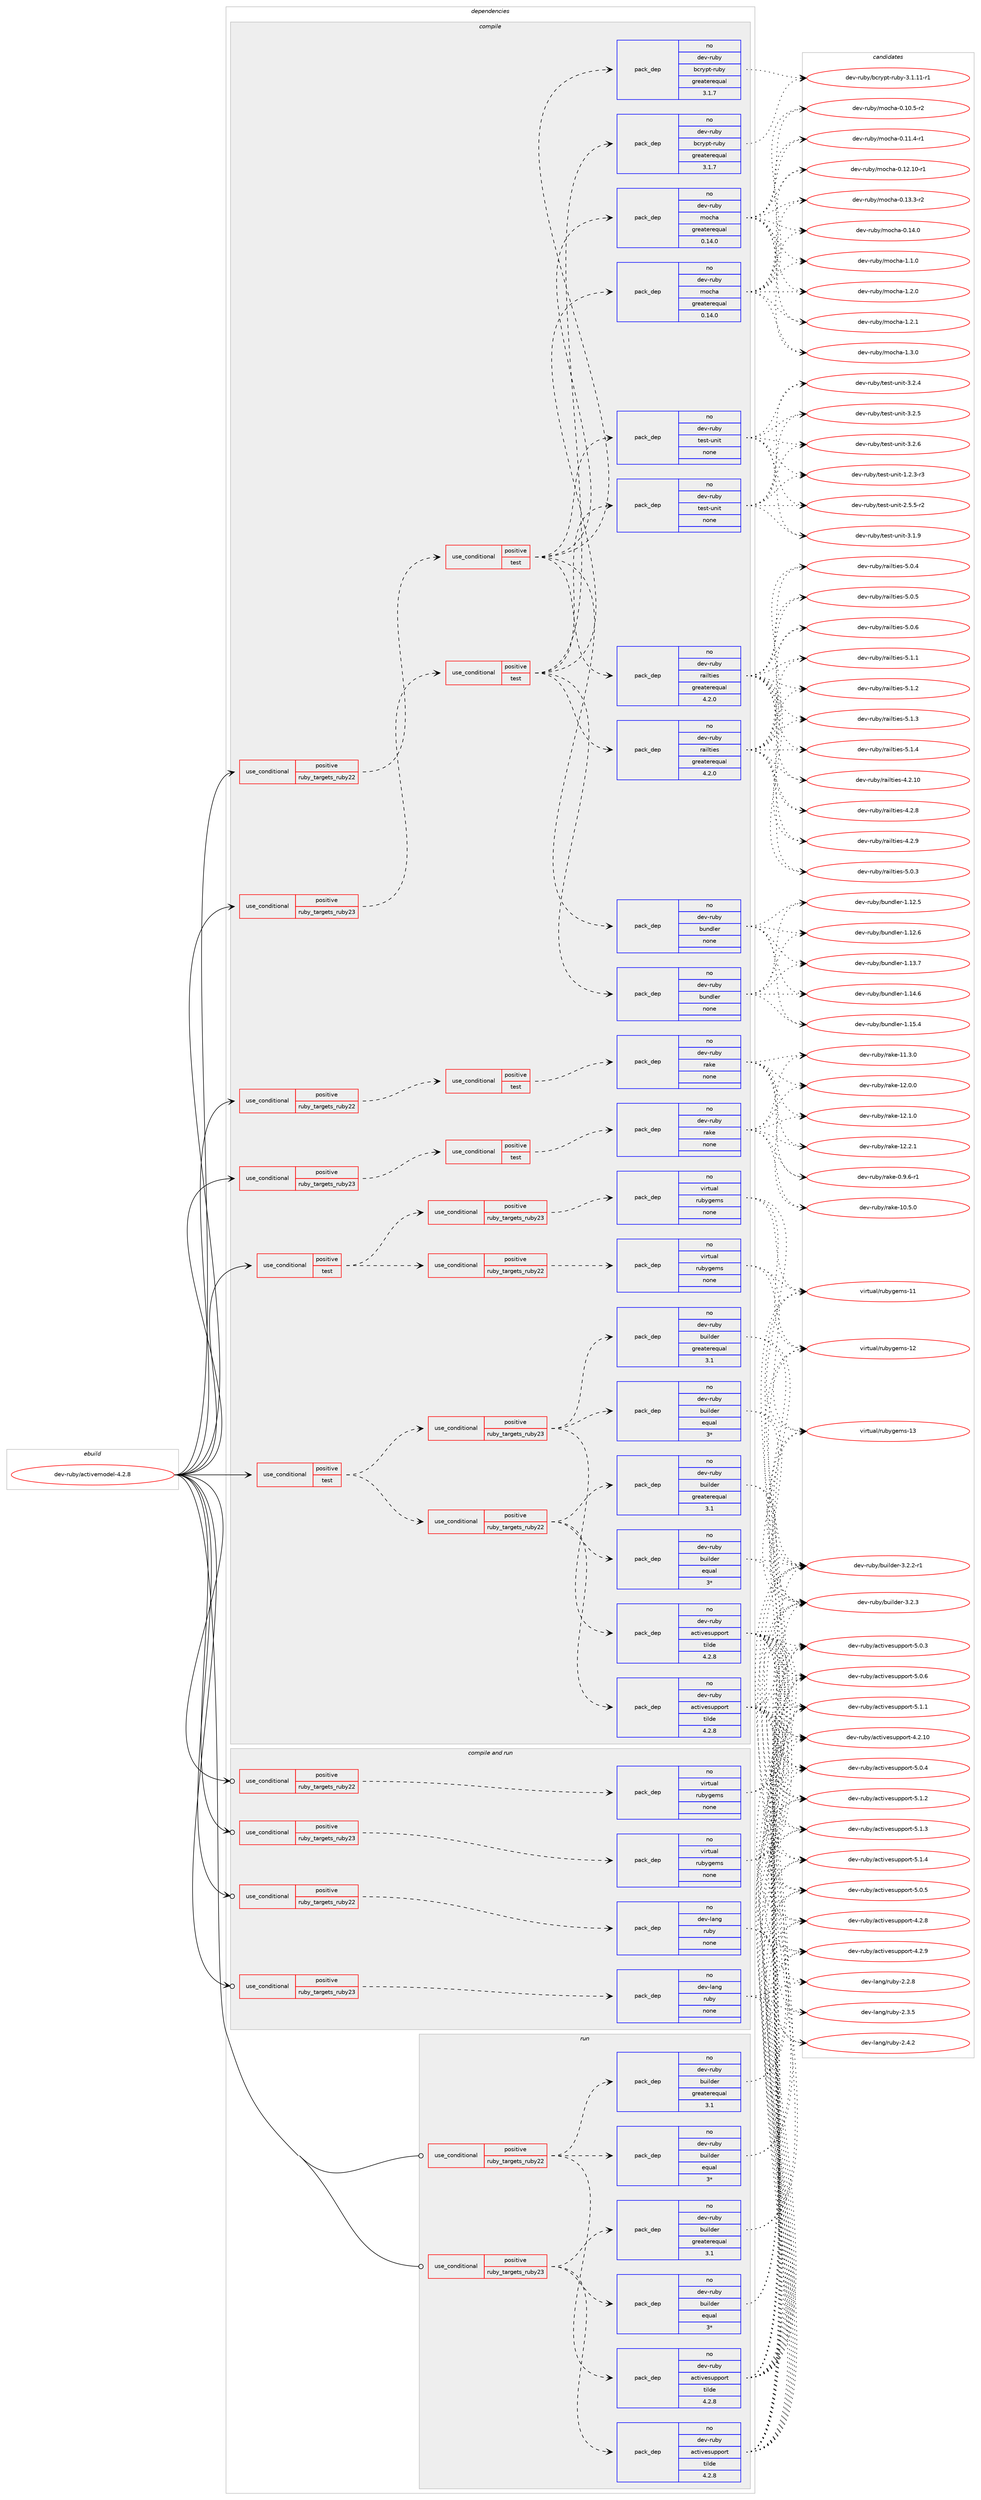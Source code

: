 digraph prolog {

# *************
# Graph options
# *************

newrank=true;
concentrate=true;
compound=true;
graph [rankdir=LR,fontname=Helvetica,fontsize=10,ranksep=1.5];#, ranksep=2.5, nodesep=0.2];
edge  [arrowhead=vee];
node  [fontname=Helvetica,fontsize=10];

# **********
# The ebuild
# **********

subgraph cluster_leftcol {
color=gray;
rank=same;
label=<<i>ebuild</i>>;
id [label="dev-ruby/activemodel-4.2.8", color=red, width=4, href="../dev-ruby/activemodel-4.2.8.svg"];
}

# ****************
# The dependencies
# ****************

subgraph cluster_midcol {
color=gray;
label=<<i>dependencies</i>>;
subgraph cluster_compile {
fillcolor="#eeeeee";
style=filled;
label=<<i>compile</i>>;
subgraph cond49751 {
dependency223897 [label=<<TABLE BORDER="0" CELLBORDER="1" CELLSPACING="0" CELLPADDING="4"><TR><TD ROWSPAN="3" CELLPADDING="10">use_conditional</TD></TR><TR><TD>positive</TD></TR><TR><TD>ruby_targets_ruby22</TD></TR></TABLE>>, shape=none, color=red];
subgraph cond49752 {
dependency223898 [label=<<TABLE BORDER="0" CELLBORDER="1" CELLSPACING="0" CELLPADDING="4"><TR><TD ROWSPAN="3" CELLPADDING="10">use_conditional</TD></TR><TR><TD>positive</TD></TR><TR><TD>test</TD></TR></TABLE>>, shape=none, color=red];
subgraph pack170148 {
dependency223899 [label=<<TABLE BORDER="0" CELLBORDER="1" CELLSPACING="0" CELLPADDING="4" WIDTH="220"><TR><TD ROWSPAN="6" CELLPADDING="30">pack_dep</TD></TR><TR><TD WIDTH="110">no</TD></TR><TR><TD>dev-ruby</TD></TR><TR><TD>bundler</TD></TR><TR><TD>none</TD></TR><TR><TD></TD></TR></TABLE>>, shape=none, color=blue];
}
dependency223898:e -> dependency223899:w [weight=20,style="dashed",arrowhead="vee"];
subgraph pack170149 {
dependency223900 [label=<<TABLE BORDER="0" CELLBORDER="1" CELLSPACING="0" CELLPADDING="4" WIDTH="220"><TR><TD ROWSPAN="6" CELLPADDING="30">pack_dep</TD></TR><TR><TD WIDTH="110">no</TD></TR><TR><TD>dev-ruby</TD></TR><TR><TD>railties</TD></TR><TR><TD>greaterequal</TD></TR><TR><TD>4.2.0</TD></TR></TABLE>>, shape=none, color=blue];
}
dependency223898:e -> dependency223900:w [weight=20,style="dashed",arrowhead="vee"];
subgraph pack170150 {
dependency223901 [label=<<TABLE BORDER="0" CELLBORDER="1" CELLSPACING="0" CELLPADDING="4" WIDTH="220"><TR><TD ROWSPAN="6" CELLPADDING="30">pack_dep</TD></TR><TR><TD WIDTH="110">no</TD></TR><TR><TD>dev-ruby</TD></TR><TR><TD>test-unit</TD></TR><TR><TD>none</TD></TR><TR><TD></TD></TR></TABLE>>, shape=none, color=blue];
}
dependency223898:e -> dependency223901:w [weight=20,style="dashed",arrowhead="vee"];
subgraph pack170151 {
dependency223902 [label=<<TABLE BORDER="0" CELLBORDER="1" CELLSPACING="0" CELLPADDING="4" WIDTH="220"><TR><TD ROWSPAN="6" CELLPADDING="30">pack_dep</TD></TR><TR><TD WIDTH="110">no</TD></TR><TR><TD>dev-ruby</TD></TR><TR><TD>mocha</TD></TR><TR><TD>greaterequal</TD></TR><TR><TD>0.14.0</TD></TR></TABLE>>, shape=none, color=blue];
}
dependency223898:e -> dependency223902:w [weight=20,style="dashed",arrowhead="vee"];
subgraph pack170152 {
dependency223903 [label=<<TABLE BORDER="0" CELLBORDER="1" CELLSPACING="0" CELLPADDING="4" WIDTH="220"><TR><TD ROWSPAN="6" CELLPADDING="30">pack_dep</TD></TR><TR><TD WIDTH="110">no</TD></TR><TR><TD>dev-ruby</TD></TR><TR><TD>bcrypt-ruby</TD></TR><TR><TD>greaterequal</TD></TR><TR><TD>3.1.7</TD></TR></TABLE>>, shape=none, color=blue];
}
dependency223898:e -> dependency223903:w [weight=20,style="dashed",arrowhead="vee"];
}
dependency223897:e -> dependency223898:w [weight=20,style="dashed",arrowhead="vee"];
}
id:e -> dependency223897:w [weight=20,style="solid",arrowhead="vee"];
subgraph cond49753 {
dependency223904 [label=<<TABLE BORDER="0" CELLBORDER="1" CELLSPACING="0" CELLPADDING="4"><TR><TD ROWSPAN="3" CELLPADDING="10">use_conditional</TD></TR><TR><TD>positive</TD></TR><TR><TD>ruby_targets_ruby22</TD></TR></TABLE>>, shape=none, color=red];
subgraph cond49754 {
dependency223905 [label=<<TABLE BORDER="0" CELLBORDER="1" CELLSPACING="0" CELLPADDING="4"><TR><TD ROWSPAN="3" CELLPADDING="10">use_conditional</TD></TR><TR><TD>positive</TD></TR><TR><TD>test</TD></TR></TABLE>>, shape=none, color=red];
subgraph pack170153 {
dependency223906 [label=<<TABLE BORDER="0" CELLBORDER="1" CELLSPACING="0" CELLPADDING="4" WIDTH="220"><TR><TD ROWSPAN="6" CELLPADDING="30">pack_dep</TD></TR><TR><TD WIDTH="110">no</TD></TR><TR><TD>dev-ruby</TD></TR><TR><TD>rake</TD></TR><TR><TD>none</TD></TR><TR><TD></TD></TR></TABLE>>, shape=none, color=blue];
}
dependency223905:e -> dependency223906:w [weight=20,style="dashed",arrowhead="vee"];
}
dependency223904:e -> dependency223905:w [weight=20,style="dashed",arrowhead="vee"];
}
id:e -> dependency223904:w [weight=20,style="solid",arrowhead="vee"];
subgraph cond49755 {
dependency223907 [label=<<TABLE BORDER="0" CELLBORDER="1" CELLSPACING="0" CELLPADDING="4"><TR><TD ROWSPAN="3" CELLPADDING="10">use_conditional</TD></TR><TR><TD>positive</TD></TR><TR><TD>ruby_targets_ruby23</TD></TR></TABLE>>, shape=none, color=red];
subgraph cond49756 {
dependency223908 [label=<<TABLE BORDER="0" CELLBORDER="1" CELLSPACING="0" CELLPADDING="4"><TR><TD ROWSPAN="3" CELLPADDING="10">use_conditional</TD></TR><TR><TD>positive</TD></TR><TR><TD>test</TD></TR></TABLE>>, shape=none, color=red];
subgraph pack170154 {
dependency223909 [label=<<TABLE BORDER="0" CELLBORDER="1" CELLSPACING="0" CELLPADDING="4" WIDTH="220"><TR><TD ROWSPAN="6" CELLPADDING="30">pack_dep</TD></TR><TR><TD WIDTH="110">no</TD></TR><TR><TD>dev-ruby</TD></TR><TR><TD>bundler</TD></TR><TR><TD>none</TD></TR><TR><TD></TD></TR></TABLE>>, shape=none, color=blue];
}
dependency223908:e -> dependency223909:w [weight=20,style="dashed",arrowhead="vee"];
subgraph pack170155 {
dependency223910 [label=<<TABLE BORDER="0" CELLBORDER="1" CELLSPACING="0" CELLPADDING="4" WIDTH="220"><TR><TD ROWSPAN="6" CELLPADDING="30">pack_dep</TD></TR><TR><TD WIDTH="110">no</TD></TR><TR><TD>dev-ruby</TD></TR><TR><TD>railties</TD></TR><TR><TD>greaterequal</TD></TR><TR><TD>4.2.0</TD></TR></TABLE>>, shape=none, color=blue];
}
dependency223908:e -> dependency223910:w [weight=20,style="dashed",arrowhead="vee"];
subgraph pack170156 {
dependency223911 [label=<<TABLE BORDER="0" CELLBORDER="1" CELLSPACING="0" CELLPADDING="4" WIDTH="220"><TR><TD ROWSPAN="6" CELLPADDING="30">pack_dep</TD></TR><TR><TD WIDTH="110">no</TD></TR><TR><TD>dev-ruby</TD></TR><TR><TD>test-unit</TD></TR><TR><TD>none</TD></TR><TR><TD></TD></TR></TABLE>>, shape=none, color=blue];
}
dependency223908:e -> dependency223911:w [weight=20,style="dashed",arrowhead="vee"];
subgraph pack170157 {
dependency223912 [label=<<TABLE BORDER="0" CELLBORDER="1" CELLSPACING="0" CELLPADDING="4" WIDTH="220"><TR><TD ROWSPAN="6" CELLPADDING="30">pack_dep</TD></TR><TR><TD WIDTH="110">no</TD></TR><TR><TD>dev-ruby</TD></TR><TR><TD>mocha</TD></TR><TR><TD>greaterequal</TD></TR><TR><TD>0.14.0</TD></TR></TABLE>>, shape=none, color=blue];
}
dependency223908:e -> dependency223912:w [weight=20,style="dashed",arrowhead="vee"];
subgraph pack170158 {
dependency223913 [label=<<TABLE BORDER="0" CELLBORDER="1" CELLSPACING="0" CELLPADDING="4" WIDTH="220"><TR><TD ROWSPAN="6" CELLPADDING="30">pack_dep</TD></TR><TR><TD WIDTH="110">no</TD></TR><TR><TD>dev-ruby</TD></TR><TR><TD>bcrypt-ruby</TD></TR><TR><TD>greaterequal</TD></TR><TR><TD>3.1.7</TD></TR></TABLE>>, shape=none, color=blue];
}
dependency223908:e -> dependency223913:w [weight=20,style="dashed",arrowhead="vee"];
}
dependency223907:e -> dependency223908:w [weight=20,style="dashed",arrowhead="vee"];
}
id:e -> dependency223907:w [weight=20,style="solid",arrowhead="vee"];
subgraph cond49757 {
dependency223914 [label=<<TABLE BORDER="0" CELLBORDER="1" CELLSPACING="0" CELLPADDING="4"><TR><TD ROWSPAN="3" CELLPADDING="10">use_conditional</TD></TR><TR><TD>positive</TD></TR><TR><TD>ruby_targets_ruby23</TD></TR></TABLE>>, shape=none, color=red];
subgraph cond49758 {
dependency223915 [label=<<TABLE BORDER="0" CELLBORDER="1" CELLSPACING="0" CELLPADDING="4"><TR><TD ROWSPAN="3" CELLPADDING="10">use_conditional</TD></TR><TR><TD>positive</TD></TR><TR><TD>test</TD></TR></TABLE>>, shape=none, color=red];
subgraph pack170159 {
dependency223916 [label=<<TABLE BORDER="0" CELLBORDER="1" CELLSPACING="0" CELLPADDING="4" WIDTH="220"><TR><TD ROWSPAN="6" CELLPADDING="30">pack_dep</TD></TR><TR><TD WIDTH="110">no</TD></TR><TR><TD>dev-ruby</TD></TR><TR><TD>rake</TD></TR><TR><TD>none</TD></TR><TR><TD></TD></TR></TABLE>>, shape=none, color=blue];
}
dependency223915:e -> dependency223916:w [weight=20,style="dashed",arrowhead="vee"];
}
dependency223914:e -> dependency223915:w [weight=20,style="dashed",arrowhead="vee"];
}
id:e -> dependency223914:w [weight=20,style="solid",arrowhead="vee"];
subgraph cond49759 {
dependency223917 [label=<<TABLE BORDER="0" CELLBORDER="1" CELLSPACING="0" CELLPADDING="4"><TR><TD ROWSPAN="3" CELLPADDING="10">use_conditional</TD></TR><TR><TD>positive</TD></TR><TR><TD>test</TD></TR></TABLE>>, shape=none, color=red];
subgraph cond49760 {
dependency223918 [label=<<TABLE BORDER="0" CELLBORDER="1" CELLSPACING="0" CELLPADDING="4"><TR><TD ROWSPAN="3" CELLPADDING="10">use_conditional</TD></TR><TR><TD>positive</TD></TR><TR><TD>ruby_targets_ruby22</TD></TR></TABLE>>, shape=none, color=red];
subgraph pack170160 {
dependency223919 [label=<<TABLE BORDER="0" CELLBORDER="1" CELLSPACING="0" CELLPADDING="4" WIDTH="220"><TR><TD ROWSPAN="6" CELLPADDING="30">pack_dep</TD></TR><TR><TD WIDTH="110">no</TD></TR><TR><TD>dev-ruby</TD></TR><TR><TD>activesupport</TD></TR><TR><TD>tilde</TD></TR><TR><TD>4.2.8</TD></TR></TABLE>>, shape=none, color=blue];
}
dependency223918:e -> dependency223919:w [weight=20,style="dashed",arrowhead="vee"];
subgraph pack170161 {
dependency223920 [label=<<TABLE BORDER="0" CELLBORDER="1" CELLSPACING="0" CELLPADDING="4" WIDTH="220"><TR><TD ROWSPAN="6" CELLPADDING="30">pack_dep</TD></TR><TR><TD WIDTH="110">no</TD></TR><TR><TD>dev-ruby</TD></TR><TR><TD>builder</TD></TR><TR><TD>greaterequal</TD></TR><TR><TD>3.1</TD></TR></TABLE>>, shape=none, color=blue];
}
dependency223918:e -> dependency223920:w [weight=20,style="dashed",arrowhead="vee"];
subgraph pack170162 {
dependency223921 [label=<<TABLE BORDER="0" CELLBORDER="1" CELLSPACING="0" CELLPADDING="4" WIDTH="220"><TR><TD ROWSPAN="6" CELLPADDING="30">pack_dep</TD></TR><TR><TD WIDTH="110">no</TD></TR><TR><TD>dev-ruby</TD></TR><TR><TD>builder</TD></TR><TR><TD>equal</TD></TR><TR><TD>3*</TD></TR></TABLE>>, shape=none, color=blue];
}
dependency223918:e -> dependency223921:w [weight=20,style="dashed",arrowhead="vee"];
}
dependency223917:e -> dependency223918:w [weight=20,style="dashed",arrowhead="vee"];
subgraph cond49761 {
dependency223922 [label=<<TABLE BORDER="0" CELLBORDER="1" CELLSPACING="0" CELLPADDING="4"><TR><TD ROWSPAN="3" CELLPADDING="10">use_conditional</TD></TR><TR><TD>positive</TD></TR><TR><TD>ruby_targets_ruby23</TD></TR></TABLE>>, shape=none, color=red];
subgraph pack170163 {
dependency223923 [label=<<TABLE BORDER="0" CELLBORDER="1" CELLSPACING="0" CELLPADDING="4" WIDTH="220"><TR><TD ROWSPAN="6" CELLPADDING="30">pack_dep</TD></TR><TR><TD WIDTH="110">no</TD></TR><TR><TD>dev-ruby</TD></TR><TR><TD>activesupport</TD></TR><TR><TD>tilde</TD></TR><TR><TD>4.2.8</TD></TR></TABLE>>, shape=none, color=blue];
}
dependency223922:e -> dependency223923:w [weight=20,style="dashed",arrowhead="vee"];
subgraph pack170164 {
dependency223924 [label=<<TABLE BORDER="0" CELLBORDER="1" CELLSPACING="0" CELLPADDING="4" WIDTH="220"><TR><TD ROWSPAN="6" CELLPADDING="30">pack_dep</TD></TR><TR><TD WIDTH="110">no</TD></TR><TR><TD>dev-ruby</TD></TR><TR><TD>builder</TD></TR><TR><TD>greaterequal</TD></TR><TR><TD>3.1</TD></TR></TABLE>>, shape=none, color=blue];
}
dependency223922:e -> dependency223924:w [weight=20,style="dashed",arrowhead="vee"];
subgraph pack170165 {
dependency223925 [label=<<TABLE BORDER="0" CELLBORDER="1" CELLSPACING="0" CELLPADDING="4" WIDTH="220"><TR><TD ROWSPAN="6" CELLPADDING="30">pack_dep</TD></TR><TR><TD WIDTH="110">no</TD></TR><TR><TD>dev-ruby</TD></TR><TR><TD>builder</TD></TR><TR><TD>equal</TD></TR><TR><TD>3*</TD></TR></TABLE>>, shape=none, color=blue];
}
dependency223922:e -> dependency223925:w [weight=20,style="dashed",arrowhead="vee"];
}
dependency223917:e -> dependency223922:w [weight=20,style="dashed",arrowhead="vee"];
}
id:e -> dependency223917:w [weight=20,style="solid",arrowhead="vee"];
subgraph cond49762 {
dependency223926 [label=<<TABLE BORDER="0" CELLBORDER="1" CELLSPACING="0" CELLPADDING="4"><TR><TD ROWSPAN="3" CELLPADDING="10">use_conditional</TD></TR><TR><TD>positive</TD></TR><TR><TD>test</TD></TR></TABLE>>, shape=none, color=red];
subgraph cond49763 {
dependency223927 [label=<<TABLE BORDER="0" CELLBORDER="1" CELLSPACING="0" CELLPADDING="4"><TR><TD ROWSPAN="3" CELLPADDING="10">use_conditional</TD></TR><TR><TD>positive</TD></TR><TR><TD>ruby_targets_ruby22</TD></TR></TABLE>>, shape=none, color=red];
subgraph pack170166 {
dependency223928 [label=<<TABLE BORDER="0" CELLBORDER="1" CELLSPACING="0" CELLPADDING="4" WIDTH="220"><TR><TD ROWSPAN="6" CELLPADDING="30">pack_dep</TD></TR><TR><TD WIDTH="110">no</TD></TR><TR><TD>virtual</TD></TR><TR><TD>rubygems</TD></TR><TR><TD>none</TD></TR><TR><TD></TD></TR></TABLE>>, shape=none, color=blue];
}
dependency223927:e -> dependency223928:w [weight=20,style="dashed",arrowhead="vee"];
}
dependency223926:e -> dependency223927:w [weight=20,style="dashed",arrowhead="vee"];
subgraph cond49764 {
dependency223929 [label=<<TABLE BORDER="0" CELLBORDER="1" CELLSPACING="0" CELLPADDING="4"><TR><TD ROWSPAN="3" CELLPADDING="10">use_conditional</TD></TR><TR><TD>positive</TD></TR><TR><TD>ruby_targets_ruby23</TD></TR></TABLE>>, shape=none, color=red];
subgraph pack170167 {
dependency223930 [label=<<TABLE BORDER="0" CELLBORDER="1" CELLSPACING="0" CELLPADDING="4" WIDTH="220"><TR><TD ROWSPAN="6" CELLPADDING="30">pack_dep</TD></TR><TR><TD WIDTH="110">no</TD></TR><TR><TD>virtual</TD></TR><TR><TD>rubygems</TD></TR><TR><TD>none</TD></TR><TR><TD></TD></TR></TABLE>>, shape=none, color=blue];
}
dependency223929:e -> dependency223930:w [weight=20,style="dashed",arrowhead="vee"];
}
dependency223926:e -> dependency223929:w [weight=20,style="dashed",arrowhead="vee"];
}
id:e -> dependency223926:w [weight=20,style="solid",arrowhead="vee"];
}
subgraph cluster_compileandrun {
fillcolor="#eeeeee";
style=filled;
label=<<i>compile and run</i>>;
subgraph cond49765 {
dependency223931 [label=<<TABLE BORDER="0" CELLBORDER="1" CELLSPACING="0" CELLPADDING="4"><TR><TD ROWSPAN="3" CELLPADDING="10">use_conditional</TD></TR><TR><TD>positive</TD></TR><TR><TD>ruby_targets_ruby22</TD></TR></TABLE>>, shape=none, color=red];
subgraph pack170168 {
dependency223932 [label=<<TABLE BORDER="0" CELLBORDER="1" CELLSPACING="0" CELLPADDING="4" WIDTH="220"><TR><TD ROWSPAN="6" CELLPADDING="30">pack_dep</TD></TR><TR><TD WIDTH="110">no</TD></TR><TR><TD>dev-lang</TD></TR><TR><TD>ruby</TD></TR><TR><TD>none</TD></TR><TR><TD></TD></TR></TABLE>>, shape=none, color=blue];
}
dependency223931:e -> dependency223932:w [weight=20,style="dashed",arrowhead="vee"];
}
id:e -> dependency223931:w [weight=20,style="solid",arrowhead="odotvee"];
subgraph cond49766 {
dependency223933 [label=<<TABLE BORDER="0" CELLBORDER="1" CELLSPACING="0" CELLPADDING="4"><TR><TD ROWSPAN="3" CELLPADDING="10">use_conditional</TD></TR><TR><TD>positive</TD></TR><TR><TD>ruby_targets_ruby22</TD></TR></TABLE>>, shape=none, color=red];
subgraph pack170169 {
dependency223934 [label=<<TABLE BORDER="0" CELLBORDER="1" CELLSPACING="0" CELLPADDING="4" WIDTH="220"><TR><TD ROWSPAN="6" CELLPADDING="30">pack_dep</TD></TR><TR><TD WIDTH="110">no</TD></TR><TR><TD>virtual</TD></TR><TR><TD>rubygems</TD></TR><TR><TD>none</TD></TR><TR><TD></TD></TR></TABLE>>, shape=none, color=blue];
}
dependency223933:e -> dependency223934:w [weight=20,style="dashed",arrowhead="vee"];
}
id:e -> dependency223933:w [weight=20,style="solid",arrowhead="odotvee"];
subgraph cond49767 {
dependency223935 [label=<<TABLE BORDER="0" CELLBORDER="1" CELLSPACING="0" CELLPADDING="4"><TR><TD ROWSPAN="3" CELLPADDING="10">use_conditional</TD></TR><TR><TD>positive</TD></TR><TR><TD>ruby_targets_ruby23</TD></TR></TABLE>>, shape=none, color=red];
subgraph pack170170 {
dependency223936 [label=<<TABLE BORDER="0" CELLBORDER="1" CELLSPACING="0" CELLPADDING="4" WIDTH="220"><TR><TD ROWSPAN="6" CELLPADDING="30">pack_dep</TD></TR><TR><TD WIDTH="110">no</TD></TR><TR><TD>dev-lang</TD></TR><TR><TD>ruby</TD></TR><TR><TD>none</TD></TR><TR><TD></TD></TR></TABLE>>, shape=none, color=blue];
}
dependency223935:e -> dependency223936:w [weight=20,style="dashed",arrowhead="vee"];
}
id:e -> dependency223935:w [weight=20,style="solid",arrowhead="odotvee"];
subgraph cond49768 {
dependency223937 [label=<<TABLE BORDER="0" CELLBORDER="1" CELLSPACING="0" CELLPADDING="4"><TR><TD ROWSPAN="3" CELLPADDING="10">use_conditional</TD></TR><TR><TD>positive</TD></TR><TR><TD>ruby_targets_ruby23</TD></TR></TABLE>>, shape=none, color=red];
subgraph pack170171 {
dependency223938 [label=<<TABLE BORDER="0" CELLBORDER="1" CELLSPACING="0" CELLPADDING="4" WIDTH="220"><TR><TD ROWSPAN="6" CELLPADDING="30">pack_dep</TD></TR><TR><TD WIDTH="110">no</TD></TR><TR><TD>virtual</TD></TR><TR><TD>rubygems</TD></TR><TR><TD>none</TD></TR><TR><TD></TD></TR></TABLE>>, shape=none, color=blue];
}
dependency223937:e -> dependency223938:w [weight=20,style="dashed",arrowhead="vee"];
}
id:e -> dependency223937:w [weight=20,style="solid",arrowhead="odotvee"];
}
subgraph cluster_run {
fillcolor="#eeeeee";
style=filled;
label=<<i>run</i>>;
subgraph cond49769 {
dependency223939 [label=<<TABLE BORDER="0" CELLBORDER="1" CELLSPACING="0" CELLPADDING="4"><TR><TD ROWSPAN="3" CELLPADDING="10">use_conditional</TD></TR><TR><TD>positive</TD></TR><TR><TD>ruby_targets_ruby22</TD></TR></TABLE>>, shape=none, color=red];
subgraph pack170172 {
dependency223940 [label=<<TABLE BORDER="0" CELLBORDER="1" CELLSPACING="0" CELLPADDING="4" WIDTH="220"><TR><TD ROWSPAN="6" CELLPADDING="30">pack_dep</TD></TR><TR><TD WIDTH="110">no</TD></TR><TR><TD>dev-ruby</TD></TR><TR><TD>activesupport</TD></TR><TR><TD>tilde</TD></TR><TR><TD>4.2.8</TD></TR></TABLE>>, shape=none, color=blue];
}
dependency223939:e -> dependency223940:w [weight=20,style="dashed",arrowhead="vee"];
subgraph pack170173 {
dependency223941 [label=<<TABLE BORDER="0" CELLBORDER="1" CELLSPACING="0" CELLPADDING="4" WIDTH="220"><TR><TD ROWSPAN="6" CELLPADDING="30">pack_dep</TD></TR><TR><TD WIDTH="110">no</TD></TR><TR><TD>dev-ruby</TD></TR><TR><TD>builder</TD></TR><TR><TD>greaterequal</TD></TR><TR><TD>3.1</TD></TR></TABLE>>, shape=none, color=blue];
}
dependency223939:e -> dependency223941:w [weight=20,style="dashed",arrowhead="vee"];
subgraph pack170174 {
dependency223942 [label=<<TABLE BORDER="0" CELLBORDER="1" CELLSPACING="0" CELLPADDING="4" WIDTH="220"><TR><TD ROWSPAN="6" CELLPADDING="30">pack_dep</TD></TR><TR><TD WIDTH="110">no</TD></TR><TR><TD>dev-ruby</TD></TR><TR><TD>builder</TD></TR><TR><TD>equal</TD></TR><TR><TD>3*</TD></TR></TABLE>>, shape=none, color=blue];
}
dependency223939:e -> dependency223942:w [weight=20,style="dashed",arrowhead="vee"];
}
id:e -> dependency223939:w [weight=20,style="solid",arrowhead="odot"];
subgraph cond49770 {
dependency223943 [label=<<TABLE BORDER="0" CELLBORDER="1" CELLSPACING="0" CELLPADDING="4"><TR><TD ROWSPAN="3" CELLPADDING="10">use_conditional</TD></TR><TR><TD>positive</TD></TR><TR><TD>ruby_targets_ruby23</TD></TR></TABLE>>, shape=none, color=red];
subgraph pack170175 {
dependency223944 [label=<<TABLE BORDER="0" CELLBORDER="1" CELLSPACING="0" CELLPADDING="4" WIDTH="220"><TR><TD ROWSPAN="6" CELLPADDING="30">pack_dep</TD></TR><TR><TD WIDTH="110">no</TD></TR><TR><TD>dev-ruby</TD></TR><TR><TD>activesupport</TD></TR><TR><TD>tilde</TD></TR><TR><TD>4.2.8</TD></TR></TABLE>>, shape=none, color=blue];
}
dependency223943:e -> dependency223944:w [weight=20,style="dashed",arrowhead="vee"];
subgraph pack170176 {
dependency223945 [label=<<TABLE BORDER="0" CELLBORDER="1" CELLSPACING="0" CELLPADDING="4" WIDTH="220"><TR><TD ROWSPAN="6" CELLPADDING="30">pack_dep</TD></TR><TR><TD WIDTH="110">no</TD></TR><TR><TD>dev-ruby</TD></TR><TR><TD>builder</TD></TR><TR><TD>greaterequal</TD></TR><TR><TD>3.1</TD></TR></TABLE>>, shape=none, color=blue];
}
dependency223943:e -> dependency223945:w [weight=20,style="dashed",arrowhead="vee"];
subgraph pack170177 {
dependency223946 [label=<<TABLE BORDER="0" CELLBORDER="1" CELLSPACING="0" CELLPADDING="4" WIDTH="220"><TR><TD ROWSPAN="6" CELLPADDING="30">pack_dep</TD></TR><TR><TD WIDTH="110">no</TD></TR><TR><TD>dev-ruby</TD></TR><TR><TD>builder</TD></TR><TR><TD>equal</TD></TR><TR><TD>3*</TD></TR></TABLE>>, shape=none, color=blue];
}
dependency223943:e -> dependency223946:w [weight=20,style="dashed",arrowhead="vee"];
}
id:e -> dependency223943:w [weight=20,style="solid",arrowhead="odot"];
}
}

# **************
# The candidates
# **************

subgraph cluster_choices {
rank=same;
color=gray;
label=<<i>candidates</i>>;

subgraph choice170148 {
color=black;
nodesep=1;
choice1001011184511411798121479811711010010810111445494649504653 [label="dev-ruby/bundler-1.12.5", color=red, width=4,href="../dev-ruby/bundler-1.12.5.svg"];
choice1001011184511411798121479811711010010810111445494649504654 [label="dev-ruby/bundler-1.12.6", color=red, width=4,href="../dev-ruby/bundler-1.12.6.svg"];
choice1001011184511411798121479811711010010810111445494649514655 [label="dev-ruby/bundler-1.13.7", color=red, width=4,href="../dev-ruby/bundler-1.13.7.svg"];
choice1001011184511411798121479811711010010810111445494649524654 [label="dev-ruby/bundler-1.14.6", color=red, width=4,href="../dev-ruby/bundler-1.14.6.svg"];
choice1001011184511411798121479811711010010810111445494649534652 [label="dev-ruby/bundler-1.15.4", color=red, width=4,href="../dev-ruby/bundler-1.15.4.svg"];
dependency223899:e -> choice1001011184511411798121479811711010010810111445494649504653:w [style=dotted,weight="100"];
dependency223899:e -> choice1001011184511411798121479811711010010810111445494649504654:w [style=dotted,weight="100"];
dependency223899:e -> choice1001011184511411798121479811711010010810111445494649514655:w [style=dotted,weight="100"];
dependency223899:e -> choice1001011184511411798121479811711010010810111445494649524654:w [style=dotted,weight="100"];
dependency223899:e -> choice1001011184511411798121479811711010010810111445494649534652:w [style=dotted,weight="100"];
}
subgraph choice170149 {
color=black;
nodesep=1;
choice1001011184511411798121471149710510811610510111545524650464948 [label="dev-ruby/railties-4.2.10", color=red, width=4,href="../dev-ruby/railties-4.2.10.svg"];
choice10010111845114117981214711497105108116105101115455246504656 [label="dev-ruby/railties-4.2.8", color=red, width=4,href="../dev-ruby/railties-4.2.8.svg"];
choice10010111845114117981214711497105108116105101115455246504657 [label="dev-ruby/railties-4.2.9", color=red, width=4,href="../dev-ruby/railties-4.2.9.svg"];
choice10010111845114117981214711497105108116105101115455346484651 [label="dev-ruby/railties-5.0.3", color=red, width=4,href="../dev-ruby/railties-5.0.3.svg"];
choice10010111845114117981214711497105108116105101115455346484652 [label="dev-ruby/railties-5.0.4", color=red, width=4,href="../dev-ruby/railties-5.0.4.svg"];
choice10010111845114117981214711497105108116105101115455346484653 [label="dev-ruby/railties-5.0.5", color=red, width=4,href="../dev-ruby/railties-5.0.5.svg"];
choice10010111845114117981214711497105108116105101115455346484654 [label="dev-ruby/railties-5.0.6", color=red, width=4,href="../dev-ruby/railties-5.0.6.svg"];
choice10010111845114117981214711497105108116105101115455346494649 [label="dev-ruby/railties-5.1.1", color=red, width=4,href="../dev-ruby/railties-5.1.1.svg"];
choice10010111845114117981214711497105108116105101115455346494650 [label="dev-ruby/railties-5.1.2", color=red, width=4,href="../dev-ruby/railties-5.1.2.svg"];
choice10010111845114117981214711497105108116105101115455346494651 [label="dev-ruby/railties-5.1.3", color=red, width=4,href="../dev-ruby/railties-5.1.3.svg"];
choice10010111845114117981214711497105108116105101115455346494652 [label="dev-ruby/railties-5.1.4", color=red, width=4,href="../dev-ruby/railties-5.1.4.svg"];
dependency223900:e -> choice1001011184511411798121471149710510811610510111545524650464948:w [style=dotted,weight="100"];
dependency223900:e -> choice10010111845114117981214711497105108116105101115455246504656:w [style=dotted,weight="100"];
dependency223900:e -> choice10010111845114117981214711497105108116105101115455246504657:w [style=dotted,weight="100"];
dependency223900:e -> choice10010111845114117981214711497105108116105101115455346484651:w [style=dotted,weight="100"];
dependency223900:e -> choice10010111845114117981214711497105108116105101115455346484652:w [style=dotted,weight="100"];
dependency223900:e -> choice10010111845114117981214711497105108116105101115455346484653:w [style=dotted,weight="100"];
dependency223900:e -> choice10010111845114117981214711497105108116105101115455346484654:w [style=dotted,weight="100"];
dependency223900:e -> choice10010111845114117981214711497105108116105101115455346494649:w [style=dotted,weight="100"];
dependency223900:e -> choice10010111845114117981214711497105108116105101115455346494650:w [style=dotted,weight="100"];
dependency223900:e -> choice10010111845114117981214711497105108116105101115455346494651:w [style=dotted,weight="100"];
dependency223900:e -> choice10010111845114117981214711497105108116105101115455346494652:w [style=dotted,weight="100"];
}
subgraph choice170150 {
color=black;
nodesep=1;
choice100101118451141179812147116101115116451171101051164549465046514511451 [label="dev-ruby/test-unit-1.2.3-r3", color=red, width=4,href="../dev-ruby/test-unit-1.2.3-r3.svg"];
choice100101118451141179812147116101115116451171101051164550465346534511450 [label="dev-ruby/test-unit-2.5.5-r2", color=red, width=4,href="../dev-ruby/test-unit-2.5.5-r2.svg"];
choice10010111845114117981214711610111511645117110105116455146494657 [label="dev-ruby/test-unit-3.1.9", color=red, width=4,href="../dev-ruby/test-unit-3.1.9.svg"];
choice10010111845114117981214711610111511645117110105116455146504652 [label="dev-ruby/test-unit-3.2.4", color=red, width=4,href="../dev-ruby/test-unit-3.2.4.svg"];
choice10010111845114117981214711610111511645117110105116455146504653 [label="dev-ruby/test-unit-3.2.5", color=red, width=4,href="../dev-ruby/test-unit-3.2.5.svg"];
choice10010111845114117981214711610111511645117110105116455146504654 [label="dev-ruby/test-unit-3.2.6", color=red, width=4,href="../dev-ruby/test-unit-3.2.6.svg"];
dependency223901:e -> choice100101118451141179812147116101115116451171101051164549465046514511451:w [style=dotted,weight="100"];
dependency223901:e -> choice100101118451141179812147116101115116451171101051164550465346534511450:w [style=dotted,weight="100"];
dependency223901:e -> choice10010111845114117981214711610111511645117110105116455146494657:w [style=dotted,weight="100"];
dependency223901:e -> choice10010111845114117981214711610111511645117110105116455146504652:w [style=dotted,weight="100"];
dependency223901:e -> choice10010111845114117981214711610111511645117110105116455146504653:w [style=dotted,weight="100"];
dependency223901:e -> choice10010111845114117981214711610111511645117110105116455146504654:w [style=dotted,weight="100"];
}
subgraph choice170151 {
color=black;
nodesep=1;
choice1001011184511411798121471091119910497454846494846534511450 [label="dev-ruby/mocha-0.10.5-r2", color=red, width=4,href="../dev-ruby/mocha-0.10.5-r2.svg"];
choice1001011184511411798121471091119910497454846494946524511449 [label="dev-ruby/mocha-0.11.4-r1", color=red, width=4,href="../dev-ruby/mocha-0.11.4-r1.svg"];
choice100101118451141179812147109111991049745484649504649484511449 [label="dev-ruby/mocha-0.12.10-r1", color=red, width=4,href="../dev-ruby/mocha-0.12.10-r1.svg"];
choice1001011184511411798121471091119910497454846495146514511450 [label="dev-ruby/mocha-0.13.3-r2", color=red, width=4,href="../dev-ruby/mocha-0.13.3-r2.svg"];
choice100101118451141179812147109111991049745484649524648 [label="dev-ruby/mocha-0.14.0", color=red, width=4,href="../dev-ruby/mocha-0.14.0.svg"];
choice1001011184511411798121471091119910497454946494648 [label="dev-ruby/mocha-1.1.0", color=red, width=4,href="../dev-ruby/mocha-1.1.0.svg"];
choice1001011184511411798121471091119910497454946504648 [label="dev-ruby/mocha-1.2.0", color=red, width=4,href="../dev-ruby/mocha-1.2.0.svg"];
choice1001011184511411798121471091119910497454946504649 [label="dev-ruby/mocha-1.2.1", color=red, width=4,href="../dev-ruby/mocha-1.2.1.svg"];
choice1001011184511411798121471091119910497454946514648 [label="dev-ruby/mocha-1.3.0", color=red, width=4,href="../dev-ruby/mocha-1.3.0.svg"];
dependency223902:e -> choice1001011184511411798121471091119910497454846494846534511450:w [style=dotted,weight="100"];
dependency223902:e -> choice1001011184511411798121471091119910497454846494946524511449:w [style=dotted,weight="100"];
dependency223902:e -> choice100101118451141179812147109111991049745484649504649484511449:w [style=dotted,weight="100"];
dependency223902:e -> choice1001011184511411798121471091119910497454846495146514511450:w [style=dotted,weight="100"];
dependency223902:e -> choice100101118451141179812147109111991049745484649524648:w [style=dotted,weight="100"];
dependency223902:e -> choice1001011184511411798121471091119910497454946494648:w [style=dotted,weight="100"];
dependency223902:e -> choice1001011184511411798121471091119910497454946504648:w [style=dotted,weight="100"];
dependency223902:e -> choice1001011184511411798121471091119910497454946504649:w [style=dotted,weight="100"];
dependency223902:e -> choice1001011184511411798121471091119910497454946514648:w [style=dotted,weight="100"];
}
subgraph choice170152 {
color=black;
nodesep=1;
choice10010111845114117981214798991141211121164511411798121455146494649494511449 [label="dev-ruby/bcrypt-ruby-3.1.11-r1", color=red, width=4,href="../dev-ruby/bcrypt-ruby-3.1.11-r1.svg"];
dependency223903:e -> choice10010111845114117981214798991141211121164511411798121455146494649494511449:w [style=dotted,weight="100"];
}
subgraph choice170153 {
color=black;
nodesep=1;
choice100101118451141179812147114971071014548465746544511449 [label="dev-ruby/rake-0.9.6-r1", color=red, width=4,href="../dev-ruby/rake-0.9.6-r1.svg"];
choice1001011184511411798121471149710710145494846534648 [label="dev-ruby/rake-10.5.0", color=red, width=4,href="../dev-ruby/rake-10.5.0.svg"];
choice1001011184511411798121471149710710145494946514648 [label="dev-ruby/rake-11.3.0", color=red, width=4,href="../dev-ruby/rake-11.3.0.svg"];
choice1001011184511411798121471149710710145495046484648 [label="dev-ruby/rake-12.0.0", color=red, width=4,href="../dev-ruby/rake-12.0.0.svg"];
choice1001011184511411798121471149710710145495046494648 [label="dev-ruby/rake-12.1.0", color=red, width=4,href="../dev-ruby/rake-12.1.0.svg"];
choice1001011184511411798121471149710710145495046504649 [label="dev-ruby/rake-12.2.1", color=red, width=4,href="../dev-ruby/rake-12.2.1.svg"];
dependency223906:e -> choice100101118451141179812147114971071014548465746544511449:w [style=dotted,weight="100"];
dependency223906:e -> choice1001011184511411798121471149710710145494846534648:w [style=dotted,weight="100"];
dependency223906:e -> choice1001011184511411798121471149710710145494946514648:w [style=dotted,weight="100"];
dependency223906:e -> choice1001011184511411798121471149710710145495046484648:w [style=dotted,weight="100"];
dependency223906:e -> choice1001011184511411798121471149710710145495046494648:w [style=dotted,weight="100"];
dependency223906:e -> choice1001011184511411798121471149710710145495046504649:w [style=dotted,weight="100"];
}
subgraph choice170154 {
color=black;
nodesep=1;
choice1001011184511411798121479811711010010810111445494649504653 [label="dev-ruby/bundler-1.12.5", color=red, width=4,href="../dev-ruby/bundler-1.12.5.svg"];
choice1001011184511411798121479811711010010810111445494649504654 [label="dev-ruby/bundler-1.12.6", color=red, width=4,href="../dev-ruby/bundler-1.12.6.svg"];
choice1001011184511411798121479811711010010810111445494649514655 [label="dev-ruby/bundler-1.13.7", color=red, width=4,href="../dev-ruby/bundler-1.13.7.svg"];
choice1001011184511411798121479811711010010810111445494649524654 [label="dev-ruby/bundler-1.14.6", color=red, width=4,href="../dev-ruby/bundler-1.14.6.svg"];
choice1001011184511411798121479811711010010810111445494649534652 [label="dev-ruby/bundler-1.15.4", color=red, width=4,href="../dev-ruby/bundler-1.15.4.svg"];
dependency223909:e -> choice1001011184511411798121479811711010010810111445494649504653:w [style=dotted,weight="100"];
dependency223909:e -> choice1001011184511411798121479811711010010810111445494649504654:w [style=dotted,weight="100"];
dependency223909:e -> choice1001011184511411798121479811711010010810111445494649514655:w [style=dotted,weight="100"];
dependency223909:e -> choice1001011184511411798121479811711010010810111445494649524654:w [style=dotted,weight="100"];
dependency223909:e -> choice1001011184511411798121479811711010010810111445494649534652:w [style=dotted,weight="100"];
}
subgraph choice170155 {
color=black;
nodesep=1;
choice1001011184511411798121471149710510811610510111545524650464948 [label="dev-ruby/railties-4.2.10", color=red, width=4,href="../dev-ruby/railties-4.2.10.svg"];
choice10010111845114117981214711497105108116105101115455246504656 [label="dev-ruby/railties-4.2.8", color=red, width=4,href="../dev-ruby/railties-4.2.8.svg"];
choice10010111845114117981214711497105108116105101115455246504657 [label="dev-ruby/railties-4.2.9", color=red, width=4,href="../dev-ruby/railties-4.2.9.svg"];
choice10010111845114117981214711497105108116105101115455346484651 [label="dev-ruby/railties-5.0.3", color=red, width=4,href="../dev-ruby/railties-5.0.3.svg"];
choice10010111845114117981214711497105108116105101115455346484652 [label="dev-ruby/railties-5.0.4", color=red, width=4,href="../dev-ruby/railties-5.0.4.svg"];
choice10010111845114117981214711497105108116105101115455346484653 [label="dev-ruby/railties-5.0.5", color=red, width=4,href="../dev-ruby/railties-5.0.5.svg"];
choice10010111845114117981214711497105108116105101115455346484654 [label="dev-ruby/railties-5.0.6", color=red, width=4,href="../dev-ruby/railties-5.0.6.svg"];
choice10010111845114117981214711497105108116105101115455346494649 [label="dev-ruby/railties-5.1.1", color=red, width=4,href="../dev-ruby/railties-5.1.1.svg"];
choice10010111845114117981214711497105108116105101115455346494650 [label="dev-ruby/railties-5.1.2", color=red, width=4,href="../dev-ruby/railties-5.1.2.svg"];
choice10010111845114117981214711497105108116105101115455346494651 [label="dev-ruby/railties-5.1.3", color=red, width=4,href="../dev-ruby/railties-5.1.3.svg"];
choice10010111845114117981214711497105108116105101115455346494652 [label="dev-ruby/railties-5.1.4", color=red, width=4,href="../dev-ruby/railties-5.1.4.svg"];
dependency223910:e -> choice1001011184511411798121471149710510811610510111545524650464948:w [style=dotted,weight="100"];
dependency223910:e -> choice10010111845114117981214711497105108116105101115455246504656:w [style=dotted,weight="100"];
dependency223910:e -> choice10010111845114117981214711497105108116105101115455246504657:w [style=dotted,weight="100"];
dependency223910:e -> choice10010111845114117981214711497105108116105101115455346484651:w [style=dotted,weight="100"];
dependency223910:e -> choice10010111845114117981214711497105108116105101115455346484652:w [style=dotted,weight="100"];
dependency223910:e -> choice10010111845114117981214711497105108116105101115455346484653:w [style=dotted,weight="100"];
dependency223910:e -> choice10010111845114117981214711497105108116105101115455346484654:w [style=dotted,weight="100"];
dependency223910:e -> choice10010111845114117981214711497105108116105101115455346494649:w [style=dotted,weight="100"];
dependency223910:e -> choice10010111845114117981214711497105108116105101115455346494650:w [style=dotted,weight="100"];
dependency223910:e -> choice10010111845114117981214711497105108116105101115455346494651:w [style=dotted,weight="100"];
dependency223910:e -> choice10010111845114117981214711497105108116105101115455346494652:w [style=dotted,weight="100"];
}
subgraph choice170156 {
color=black;
nodesep=1;
choice100101118451141179812147116101115116451171101051164549465046514511451 [label="dev-ruby/test-unit-1.2.3-r3", color=red, width=4,href="../dev-ruby/test-unit-1.2.3-r3.svg"];
choice100101118451141179812147116101115116451171101051164550465346534511450 [label="dev-ruby/test-unit-2.5.5-r2", color=red, width=4,href="../dev-ruby/test-unit-2.5.5-r2.svg"];
choice10010111845114117981214711610111511645117110105116455146494657 [label="dev-ruby/test-unit-3.1.9", color=red, width=4,href="../dev-ruby/test-unit-3.1.9.svg"];
choice10010111845114117981214711610111511645117110105116455146504652 [label="dev-ruby/test-unit-3.2.4", color=red, width=4,href="../dev-ruby/test-unit-3.2.4.svg"];
choice10010111845114117981214711610111511645117110105116455146504653 [label="dev-ruby/test-unit-3.2.5", color=red, width=4,href="../dev-ruby/test-unit-3.2.5.svg"];
choice10010111845114117981214711610111511645117110105116455146504654 [label="dev-ruby/test-unit-3.2.6", color=red, width=4,href="../dev-ruby/test-unit-3.2.6.svg"];
dependency223911:e -> choice100101118451141179812147116101115116451171101051164549465046514511451:w [style=dotted,weight="100"];
dependency223911:e -> choice100101118451141179812147116101115116451171101051164550465346534511450:w [style=dotted,weight="100"];
dependency223911:e -> choice10010111845114117981214711610111511645117110105116455146494657:w [style=dotted,weight="100"];
dependency223911:e -> choice10010111845114117981214711610111511645117110105116455146504652:w [style=dotted,weight="100"];
dependency223911:e -> choice10010111845114117981214711610111511645117110105116455146504653:w [style=dotted,weight="100"];
dependency223911:e -> choice10010111845114117981214711610111511645117110105116455146504654:w [style=dotted,weight="100"];
}
subgraph choice170157 {
color=black;
nodesep=1;
choice1001011184511411798121471091119910497454846494846534511450 [label="dev-ruby/mocha-0.10.5-r2", color=red, width=4,href="../dev-ruby/mocha-0.10.5-r2.svg"];
choice1001011184511411798121471091119910497454846494946524511449 [label="dev-ruby/mocha-0.11.4-r1", color=red, width=4,href="../dev-ruby/mocha-0.11.4-r1.svg"];
choice100101118451141179812147109111991049745484649504649484511449 [label="dev-ruby/mocha-0.12.10-r1", color=red, width=4,href="../dev-ruby/mocha-0.12.10-r1.svg"];
choice1001011184511411798121471091119910497454846495146514511450 [label="dev-ruby/mocha-0.13.3-r2", color=red, width=4,href="../dev-ruby/mocha-0.13.3-r2.svg"];
choice100101118451141179812147109111991049745484649524648 [label="dev-ruby/mocha-0.14.0", color=red, width=4,href="../dev-ruby/mocha-0.14.0.svg"];
choice1001011184511411798121471091119910497454946494648 [label="dev-ruby/mocha-1.1.0", color=red, width=4,href="../dev-ruby/mocha-1.1.0.svg"];
choice1001011184511411798121471091119910497454946504648 [label="dev-ruby/mocha-1.2.0", color=red, width=4,href="../dev-ruby/mocha-1.2.0.svg"];
choice1001011184511411798121471091119910497454946504649 [label="dev-ruby/mocha-1.2.1", color=red, width=4,href="../dev-ruby/mocha-1.2.1.svg"];
choice1001011184511411798121471091119910497454946514648 [label="dev-ruby/mocha-1.3.0", color=red, width=4,href="../dev-ruby/mocha-1.3.0.svg"];
dependency223912:e -> choice1001011184511411798121471091119910497454846494846534511450:w [style=dotted,weight="100"];
dependency223912:e -> choice1001011184511411798121471091119910497454846494946524511449:w [style=dotted,weight="100"];
dependency223912:e -> choice100101118451141179812147109111991049745484649504649484511449:w [style=dotted,weight="100"];
dependency223912:e -> choice1001011184511411798121471091119910497454846495146514511450:w [style=dotted,weight="100"];
dependency223912:e -> choice100101118451141179812147109111991049745484649524648:w [style=dotted,weight="100"];
dependency223912:e -> choice1001011184511411798121471091119910497454946494648:w [style=dotted,weight="100"];
dependency223912:e -> choice1001011184511411798121471091119910497454946504648:w [style=dotted,weight="100"];
dependency223912:e -> choice1001011184511411798121471091119910497454946504649:w [style=dotted,weight="100"];
dependency223912:e -> choice1001011184511411798121471091119910497454946514648:w [style=dotted,weight="100"];
}
subgraph choice170158 {
color=black;
nodesep=1;
choice10010111845114117981214798991141211121164511411798121455146494649494511449 [label="dev-ruby/bcrypt-ruby-3.1.11-r1", color=red, width=4,href="../dev-ruby/bcrypt-ruby-3.1.11-r1.svg"];
dependency223913:e -> choice10010111845114117981214798991141211121164511411798121455146494649494511449:w [style=dotted,weight="100"];
}
subgraph choice170159 {
color=black;
nodesep=1;
choice100101118451141179812147114971071014548465746544511449 [label="dev-ruby/rake-0.9.6-r1", color=red, width=4,href="../dev-ruby/rake-0.9.6-r1.svg"];
choice1001011184511411798121471149710710145494846534648 [label="dev-ruby/rake-10.5.0", color=red, width=4,href="../dev-ruby/rake-10.5.0.svg"];
choice1001011184511411798121471149710710145494946514648 [label="dev-ruby/rake-11.3.0", color=red, width=4,href="../dev-ruby/rake-11.3.0.svg"];
choice1001011184511411798121471149710710145495046484648 [label="dev-ruby/rake-12.0.0", color=red, width=4,href="../dev-ruby/rake-12.0.0.svg"];
choice1001011184511411798121471149710710145495046494648 [label="dev-ruby/rake-12.1.0", color=red, width=4,href="../dev-ruby/rake-12.1.0.svg"];
choice1001011184511411798121471149710710145495046504649 [label="dev-ruby/rake-12.2.1", color=red, width=4,href="../dev-ruby/rake-12.2.1.svg"];
dependency223916:e -> choice100101118451141179812147114971071014548465746544511449:w [style=dotted,weight="100"];
dependency223916:e -> choice1001011184511411798121471149710710145494846534648:w [style=dotted,weight="100"];
dependency223916:e -> choice1001011184511411798121471149710710145494946514648:w [style=dotted,weight="100"];
dependency223916:e -> choice1001011184511411798121471149710710145495046484648:w [style=dotted,weight="100"];
dependency223916:e -> choice1001011184511411798121471149710710145495046494648:w [style=dotted,weight="100"];
dependency223916:e -> choice1001011184511411798121471149710710145495046504649:w [style=dotted,weight="100"];
}
subgraph choice170160 {
color=black;
nodesep=1;
choice100101118451141179812147979911610511810111511711211211111411645524650464948 [label="dev-ruby/activesupport-4.2.10", color=red, width=4,href="../dev-ruby/activesupport-4.2.10.svg"];
choice1001011184511411798121479799116105118101115117112112111114116455246504656 [label="dev-ruby/activesupport-4.2.8", color=red, width=4,href="../dev-ruby/activesupport-4.2.8.svg"];
choice1001011184511411798121479799116105118101115117112112111114116455246504657 [label="dev-ruby/activesupport-4.2.9", color=red, width=4,href="../dev-ruby/activesupport-4.2.9.svg"];
choice1001011184511411798121479799116105118101115117112112111114116455346484651 [label="dev-ruby/activesupport-5.0.3", color=red, width=4,href="../dev-ruby/activesupport-5.0.3.svg"];
choice1001011184511411798121479799116105118101115117112112111114116455346484652 [label="dev-ruby/activesupport-5.0.4", color=red, width=4,href="../dev-ruby/activesupport-5.0.4.svg"];
choice1001011184511411798121479799116105118101115117112112111114116455346484653 [label="dev-ruby/activesupport-5.0.5", color=red, width=4,href="../dev-ruby/activesupport-5.0.5.svg"];
choice1001011184511411798121479799116105118101115117112112111114116455346484654 [label="dev-ruby/activesupport-5.0.6", color=red, width=4,href="../dev-ruby/activesupport-5.0.6.svg"];
choice1001011184511411798121479799116105118101115117112112111114116455346494649 [label="dev-ruby/activesupport-5.1.1", color=red, width=4,href="../dev-ruby/activesupport-5.1.1.svg"];
choice1001011184511411798121479799116105118101115117112112111114116455346494650 [label="dev-ruby/activesupport-5.1.2", color=red, width=4,href="../dev-ruby/activesupport-5.1.2.svg"];
choice1001011184511411798121479799116105118101115117112112111114116455346494651 [label="dev-ruby/activesupport-5.1.3", color=red, width=4,href="../dev-ruby/activesupport-5.1.3.svg"];
choice1001011184511411798121479799116105118101115117112112111114116455346494652 [label="dev-ruby/activesupport-5.1.4", color=red, width=4,href="../dev-ruby/activesupport-5.1.4.svg"];
dependency223919:e -> choice100101118451141179812147979911610511810111511711211211111411645524650464948:w [style=dotted,weight="100"];
dependency223919:e -> choice1001011184511411798121479799116105118101115117112112111114116455246504656:w [style=dotted,weight="100"];
dependency223919:e -> choice1001011184511411798121479799116105118101115117112112111114116455246504657:w [style=dotted,weight="100"];
dependency223919:e -> choice1001011184511411798121479799116105118101115117112112111114116455346484651:w [style=dotted,weight="100"];
dependency223919:e -> choice1001011184511411798121479799116105118101115117112112111114116455346484652:w [style=dotted,weight="100"];
dependency223919:e -> choice1001011184511411798121479799116105118101115117112112111114116455346484653:w [style=dotted,weight="100"];
dependency223919:e -> choice1001011184511411798121479799116105118101115117112112111114116455346484654:w [style=dotted,weight="100"];
dependency223919:e -> choice1001011184511411798121479799116105118101115117112112111114116455346494649:w [style=dotted,weight="100"];
dependency223919:e -> choice1001011184511411798121479799116105118101115117112112111114116455346494650:w [style=dotted,weight="100"];
dependency223919:e -> choice1001011184511411798121479799116105118101115117112112111114116455346494651:w [style=dotted,weight="100"];
dependency223919:e -> choice1001011184511411798121479799116105118101115117112112111114116455346494652:w [style=dotted,weight="100"];
}
subgraph choice170161 {
color=black;
nodesep=1;
choice100101118451141179812147981171051081001011144551465046504511449 [label="dev-ruby/builder-3.2.2-r1", color=red, width=4,href="../dev-ruby/builder-3.2.2-r1.svg"];
choice10010111845114117981214798117105108100101114455146504651 [label="dev-ruby/builder-3.2.3", color=red, width=4,href="../dev-ruby/builder-3.2.3.svg"];
dependency223920:e -> choice100101118451141179812147981171051081001011144551465046504511449:w [style=dotted,weight="100"];
dependency223920:e -> choice10010111845114117981214798117105108100101114455146504651:w [style=dotted,weight="100"];
}
subgraph choice170162 {
color=black;
nodesep=1;
choice100101118451141179812147981171051081001011144551465046504511449 [label="dev-ruby/builder-3.2.2-r1", color=red, width=4,href="../dev-ruby/builder-3.2.2-r1.svg"];
choice10010111845114117981214798117105108100101114455146504651 [label="dev-ruby/builder-3.2.3", color=red, width=4,href="../dev-ruby/builder-3.2.3.svg"];
dependency223921:e -> choice100101118451141179812147981171051081001011144551465046504511449:w [style=dotted,weight="100"];
dependency223921:e -> choice10010111845114117981214798117105108100101114455146504651:w [style=dotted,weight="100"];
}
subgraph choice170163 {
color=black;
nodesep=1;
choice100101118451141179812147979911610511810111511711211211111411645524650464948 [label="dev-ruby/activesupport-4.2.10", color=red, width=4,href="../dev-ruby/activesupport-4.2.10.svg"];
choice1001011184511411798121479799116105118101115117112112111114116455246504656 [label="dev-ruby/activesupport-4.2.8", color=red, width=4,href="../dev-ruby/activesupport-4.2.8.svg"];
choice1001011184511411798121479799116105118101115117112112111114116455246504657 [label="dev-ruby/activesupport-4.2.9", color=red, width=4,href="../dev-ruby/activesupport-4.2.9.svg"];
choice1001011184511411798121479799116105118101115117112112111114116455346484651 [label="dev-ruby/activesupport-5.0.3", color=red, width=4,href="../dev-ruby/activesupport-5.0.3.svg"];
choice1001011184511411798121479799116105118101115117112112111114116455346484652 [label="dev-ruby/activesupport-5.0.4", color=red, width=4,href="../dev-ruby/activesupport-5.0.4.svg"];
choice1001011184511411798121479799116105118101115117112112111114116455346484653 [label="dev-ruby/activesupport-5.0.5", color=red, width=4,href="../dev-ruby/activesupport-5.0.5.svg"];
choice1001011184511411798121479799116105118101115117112112111114116455346484654 [label="dev-ruby/activesupport-5.0.6", color=red, width=4,href="../dev-ruby/activesupport-5.0.6.svg"];
choice1001011184511411798121479799116105118101115117112112111114116455346494649 [label="dev-ruby/activesupport-5.1.1", color=red, width=4,href="../dev-ruby/activesupport-5.1.1.svg"];
choice1001011184511411798121479799116105118101115117112112111114116455346494650 [label="dev-ruby/activesupport-5.1.2", color=red, width=4,href="../dev-ruby/activesupport-5.1.2.svg"];
choice1001011184511411798121479799116105118101115117112112111114116455346494651 [label="dev-ruby/activesupport-5.1.3", color=red, width=4,href="../dev-ruby/activesupport-5.1.3.svg"];
choice1001011184511411798121479799116105118101115117112112111114116455346494652 [label="dev-ruby/activesupport-5.1.4", color=red, width=4,href="../dev-ruby/activesupport-5.1.4.svg"];
dependency223923:e -> choice100101118451141179812147979911610511810111511711211211111411645524650464948:w [style=dotted,weight="100"];
dependency223923:e -> choice1001011184511411798121479799116105118101115117112112111114116455246504656:w [style=dotted,weight="100"];
dependency223923:e -> choice1001011184511411798121479799116105118101115117112112111114116455246504657:w [style=dotted,weight="100"];
dependency223923:e -> choice1001011184511411798121479799116105118101115117112112111114116455346484651:w [style=dotted,weight="100"];
dependency223923:e -> choice1001011184511411798121479799116105118101115117112112111114116455346484652:w [style=dotted,weight="100"];
dependency223923:e -> choice1001011184511411798121479799116105118101115117112112111114116455346484653:w [style=dotted,weight="100"];
dependency223923:e -> choice1001011184511411798121479799116105118101115117112112111114116455346484654:w [style=dotted,weight="100"];
dependency223923:e -> choice1001011184511411798121479799116105118101115117112112111114116455346494649:w [style=dotted,weight="100"];
dependency223923:e -> choice1001011184511411798121479799116105118101115117112112111114116455346494650:w [style=dotted,weight="100"];
dependency223923:e -> choice1001011184511411798121479799116105118101115117112112111114116455346494651:w [style=dotted,weight="100"];
dependency223923:e -> choice1001011184511411798121479799116105118101115117112112111114116455346494652:w [style=dotted,weight="100"];
}
subgraph choice170164 {
color=black;
nodesep=1;
choice100101118451141179812147981171051081001011144551465046504511449 [label="dev-ruby/builder-3.2.2-r1", color=red, width=4,href="../dev-ruby/builder-3.2.2-r1.svg"];
choice10010111845114117981214798117105108100101114455146504651 [label="dev-ruby/builder-3.2.3", color=red, width=4,href="../dev-ruby/builder-3.2.3.svg"];
dependency223924:e -> choice100101118451141179812147981171051081001011144551465046504511449:w [style=dotted,weight="100"];
dependency223924:e -> choice10010111845114117981214798117105108100101114455146504651:w [style=dotted,weight="100"];
}
subgraph choice170165 {
color=black;
nodesep=1;
choice100101118451141179812147981171051081001011144551465046504511449 [label="dev-ruby/builder-3.2.2-r1", color=red, width=4,href="../dev-ruby/builder-3.2.2-r1.svg"];
choice10010111845114117981214798117105108100101114455146504651 [label="dev-ruby/builder-3.2.3", color=red, width=4,href="../dev-ruby/builder-3.2.3.svg"];
dependency223925:e -> choice100101118451141179812147981171051081001011144551465046504511449:w [style=dotted,weight="100"];
dependency223925:e -> choice10010111845114117981214798117105108100101114455146504651:w [style=dotted,weight="100"];
}
subgraph choice170166 {
color=black;
nodesep=1;
choice118105114116117971084711411798121103101109115454949 [label="virtual/rubygems-11", color=red, width=4,href="../virtual/rubygems-11.svg"];
choice118105114116117971084711411798121103101109115454950 [label="virtual/rubygems-12", color=red, width=4,href="../virtual/rubygems-12.svg"];
choice118105114116117971084711411798121103101109115454951 [label="virtual/rubygems-13", color=red, width=4,href="../virtual/rubygems-13.svg"];
dependency223928:e -> choice118105114116117971084711411798121103101109115454949:w [style=dotted,weight="100"];
dependency223928:e -> choice118105114116117971084711411798121103101109115454950:w [style=dotted,weight="100"];
dependency223928:e -> choice118105114116117971084711411798121103101109115454951:w [style=dotted,weight="100"];
}
subgraph choice170167 {
color=black;
nodesep=1;
choice118105114116117971084711411798121103101109115454949 [label="virtual/rubygems-11", color=red, width=4,href="../virtual/rubygems-11.svg"];
choice118105114116117971084711411798121103101109115454950 [label="virtual/rubygems-12", color=red, width=4,href="../virtual/rubygems-12.svg"];
choice118105114116117971084711411798121103101109115454951 [label="virtual/rubygems-13", color=red, width=4,href="../virtual/rubygems-13.svg"];
dependency223930:e -> choice118105114116117971084711411798121103101109115454949:w [style=dotted,weight="100"];
dependency223930:e -> choice118105114116117971084711411798121103101109115454950:w [style=dotted,weight="100"];
dependency223930:e -> choice118105114116117971084711411798121103101109115454951:w [style=dotted,weight="100"];
}
subgraph choice170168 {
color=black;
nodesep=1;
choice10010111845108971101034711411798121455046504656 [label="dev-lang/ruby-2.2.8", color=red, width=4,href="../dev-lang/ruby-2.2.8.svg"];
choice10010111845108971101034711411798121455046514653 [label="dev-lang/ruby-2.3.5", color=red, width=4,href="../dev-lang/ruby-2.3.5.svg"];
choice10010111845108971101034711411798121455046524650 [label="dev-lang/ruby-2.4.2", color=red, width=4,href="../dev-lang/ruby-2.4.2.svg"];
dependency223932:e -> choice10010111845108971101034711411798121455046504656:w [style=dotted,weight="100"];
dependency223932:e -> choice10010111845108971101034711411798121455046514653:w [style=dotted,weight="100"];
dependency223932:e -> choice10010111845108971101034711411798121455046524650:w [style=dotted,weight="100"];
}
subgraph choice170169 {
color=black;
nodesep=1;
choice118105114116117971084711411798121103101109115454949 [label="virtual/rubygems-11", color=red, width=4,href="../virtual/rubygems-11.svg"];
choice118105114116117971084711411798121103101109115454950 [label="virtual/rubygems-12", color=red, width=4,href="../virtual/rubygems-12.svg"];
choice118105114116117971084711411798121103101109115454951 [label="virtual/rubygems-13", color=red, width=4,href="../virtual/rubygems-13.svg"];
dependency223934:e -> choice118105114116117971084711411798121103101109115454949:w [style=dotted,weight="100"];
dependency223934:e -> choice118105114116117971084711411798121103101109115454950:w [style=dotted,weight="100"];
dependency223934:e -> choice118105114116117971084711411798121103101109115454951:w [style=dotted,weight="100"];
}
subgraph choice170170 {
color=black;
nodesep=1;
choice10010111845108971101034711411798121455046504656 [label="dev-lang/ruby-2.2.8", color=red, width=4,href="../dev-lang/ruby-2.2.8.svg"];
choice10010111845108971101034711411798121455046514653 [label="dev-lang/ruby-2.3.5", color=red, width=4,href="../dev-lang/ruby-2.3.5.svg"];
choice10010111845108971101034711411798121455046524650 [label="dev-lang/ruby-2.4.2", color=red, width=4,href="../dev-lang/ruby-2.4.2.svg"];
dependency223936:e -> choice10010111845108971101034711411798121455046504656:w [style=dotted,weight="100"];
dependency223936:e -> choice10010111845108971101034711411798121455046514653:w [style=dotted,weight="100"];
dependency223936:e -> choice10010111845108971101034711411798121455046524650:w [style=dotted,weight="100"];
}
subgraph choice170171 {
color=black;
nodesep=1;
choice118105114116117971084711411798121103101109115454949 [label="virtual/rubygems-11", color=red, width=4,href="../virtual/rubygems-11.svg"];
choice118105114116117971084711411798121103101109115454950 [label="virtual/rubygems-12", color=red, width=4,href="../virtual/rubygems-12.svg"];
choice118105114116117971084711411798121103101109115454951 [label="virtual/rubygems-13", color=red, width=4,href="../virtual/rubygems-13.svg"];
dependency223938:e -> choice118105114116117971084711411798121103101109115454949:w [style=dotted,weight="100"];
dependency223938:e -> choice118105114116117971084711411798121103101109115454950:w [style=dotted,weight="100"];
dependency223938:e -> choice118105114116117971084711411798121103101109115454951:w [style=dotted,weight="100"];
}
subgraph choice170172 {
color=black;
nodesep=1;
choice100101118451141179812147979911610511810111511711211211111411645524650464948 [label="dev-ruby/activesupport-4.2.10", color=red, width=4,href="../dev-ruby/activesupport-4.2.10.svg"];
choice1001011184511411798121479799116105118101115117112112111114116455246504656 [label="dev-ruby/activesupport-4.2.8", color=red, width=4,href="../dev-ruby/activesupport-4.2.8.svg"];
choice1001011184511411798121479799116105118101115117112112111114116455246504657 [label="dev-ruby/activesupport-4.2.9", color=red, width=4,href="../dev-ruby/activesupport-4.2.9.svg"];
choice1001011184511411798121479799116105118101115117112112111114116455346484651 [label="dev-ruby/activesupport-5.0.3", color=red, width=4,href="../dev-ruby/activesupport-5.0.3.svg"];
choice1001011184511411798121479799116105118101115117112112111114116455346484652 [label="dev-ruby/activesupport-5.0.4", color=red, width=4,href="../dev-ruby/activesupport-5.0.4.svg"];
choice1001011184511411798121479799116105118101115117112112111114116455346484653 [label="dev-ruby/activesupport-5.0.5", color=red, width=4,href="../dev-ruby/activesupport-5.0.5.svg"];
choice1001011184511411798121479799116105118101115117112112111114116455346484654 [label="dev-ruby/activesupport-5.0.6", color=red, width=4,href="../dev-ruby/activesupport-5.0.6.svg"];
choice1001011184511411798121479799116105118101115117112112111114116455346494649 [label="dev-ruby/activesupport-5.1.1", color=red, width=4,href="../dev-ruby/activesupport-5.1.1.svg"];
choice1001011184511411798121479799116105118101115117112112111114116455346494650 [label="dev-ruby/activesupport-5.1.2", color=red, width=4,href="../dev-ruby/activesupport-5.1.2.svg"];
choice1001011184511411798121479799116105118101115117112112111114116455346494651 [label="dev-ruby/activesupport-5.1.3", color=red, width=4,href="../dev-ruby/activesupport-5.1.3.svg"];
choice1001011184511411798121479799116105118101115117112112111114116455346494652 [label="dev-ruby/activesupport-5.1.4", color=red, width=4,href="../dev-ruby/activesupport-5.1.4.svg"];
dependency223940:e -> choice100101118451141179812147979911610511810111511711211211111411645524650464948:w [style=dotted,weight="100"];
dependency223940:e -> choice1001011184511411798121479799116105118101115117112112111114116455246504656:w [style=dotted,weight="100"];
dependency223940:e -> choice1001011184511411798121479799116105118101115117112112111114116455246504657:w [style=dotted,weight="100"];
dependency223940:e -> choice1001011184511411798121479799116105118101115117112112111114116455346484651:w [style=dotted,weight="100"];
dependency223940:e -> choice1001011184511411798121479799116105118101115117112112111114116455346484652:w [style=dotted,weight="100"];
dependency223940:e -> choice1001011184511411798121479799116105118101115117112112111114116455346484653:w [style=dotted,weight="100"];
dependency223940:e -> choice1001011184511411798121479799116105118101115117112112111114116455346484654:w [style=dotted,weight="100"];
dependency223940:e -> choice1001011184511411798121479799116105118101115117112112111114116455346494649:w [style=dotted,weight="100"];
dependency223940:e -> choice1001011184511411798121479799116105118101115117112112111114116455346494650:w [style=dotted,weight="100"];
dependency223940:e -> choice1001011184511411798121479799116105118101115117112112111114116455346494651:w [style=dotted,weight="100"];
dependency223940:e -> choice1001011184511411798121479799116105118101115117112112111114116455346494652:w [style=dotted,weight="100"];
}
subgraph choice170173 {
color=black;
nodesep=1;
choice100101118451141179812147981171051081001011144551465046504511449 [label="dev-ruby/builder-3.2.2-r1", color=red, width=4,href="../dev-ruby/builder-3.2.2-r1.svg"];
choice10010111845114117981214798117105108100101114455146504651 [label="dev-ruby/builder-3.2.3", color=red, width=4,href="../dev-ruby/builder-3.2.3.svg"];
dependency223941:e -> choice100101118451141179812147981171051081001011144551465046504511449:w [style=dotted,weight="100"];
dependency223941:e -> choice10010111845114117981214798117105108100101114455146504651:w [style=dotted,weight="100"];
}
subgraph choice170174 {
color=black;
nodesep=1;
choice100101118451141179812147981171051081001011144551465046504511449 [label="dev-ruby/builder-3.2.2-r1", color=red, width=4,href="../dev-ruby/builder-3.2.2-r1.svg"];
choice10010111845114117981214798117105108100101114455146504651 [label="dev-ruby/builder-3.2.3", color=red, width=4,href="../dev-ruby/builder-3.2.3.svg"];
dependency223942:e -> choice100101118451141179812147981171051081001011144551465046504511449:w [style=dotted,weight="100"];
dependency223942:e -> choice10010111845114117981214798117105108100101114455146504651:w [style=dotted,weight="100"];
}
subgraph choice170175 {
color=black;
nodesep=1;
choice100101118451141179812147979911610511810111511711211211111411645524650464948 [label="dev-ruby/activesupport-4.2.10", color=red, width=4,href="../dev-ruby/activesupport-4.2.10.svg"];
choice1001011184511411798121479799116105118101115117112112111114116455246504656 [label="dev-ruby/activesupport-4.2.8", color=red, width=4,href="../dev-ruby/activesupport-4.2.8.svg"];
choice1001011184511411798121479799116105118101115117112112111114116455246504657 [label="dev-ruby/activesupport-4.2.9", color=red, width=4,href="../dev-ruby/activesupport-4.2.9.svg"];
choice1001011184511411798121479799116105118101115117112112111114116455346484651 [label="dev-ruby/activesupport-5.0.3", color=red, width=4,href="../dev-ruby/activesupport-5.0.3.svg"];
choice1001011184511411798121479799116105118101115117112112111114116455346484652 [label="dev-ruby/activesupport-5.0.4", color=red, width=4,href="../dev-ruby/activesupport-5.0.4.svg"];
choice1001011184511411798121479799116105118101115117112112111114116455346484653 [label="dev-ruby/activesupport-5.0.5", color=red, width=4,href="../dev-ruby/activesupport-5.0.5.svg"];
choice1001011184511411798121479799116105118101115117112112111114116455346484654 [label="dev-ruby/activesupport-5.0.6", color=red, width=4,href="../dev-ruby/activesupport-5.0.6.svg"];
choice1001011184511411798121479799116105118101115117112112111114116455346494649 [label="dev-ruby/activesupport-5.1.1", color=red, width=4,href="../dev-ruby/activesupport-5.1.1.svg"];
choice1001011184511411798121479799116105118101115117112112111114116455346494650 [label="dev-ruby/activesupport-5.1.2", color=red, width=4,href="../dev-ruby/activesupport-5.1.2.svg"];
choice1001011184511411798121479799116105118101115117112112111114116455346494651 [label="dev-ruby/activesupport-5.1.3", color=red, width=4,href="../dev-ruby/activesupport-5.1.3.svg"];
choice1001011184511411798121479799116105118101115117112112111114116455346494652 [label="dev-ruby/activesupport-5.1.4", color=red, width=4,href="../dev-ruby/activesupport-5.1.4.svg"];
dependency223944:e -> choice100101118451141179812147979911610511810111511711211211111411645524650464948:w [style=dotted,weight="100"];
dependency223944:e -> choice1001011184511411798121479799116105118101115117112112111114116455246504656:w [style=dotted,weight="100"];
dependency223944:e -> choice1001011184511411798121479799116105118101115117112112111114116455246504657:w [style=dotted,weight="100"];
dependency223944:e -> choice1001011184511411798121479799116105118101115117112112111114116455346484651:w [style=dotted,weight="100"];
dependency223944:e -> choice1001011184511411798121479799116105118101115117112112111114116455346484652:w [style=dotted,weight="100"];
dependency223944:e -> choice1001011184511411798121479799116105118101115117112112111114116455346484653:w [style=dotted,weight="100"];
dependency223944:e -> choice1001011184511411798121479799116105118101115117112112111114116455346484654:w [style=dotted,weight="100"];
dependency223944:e -> choice1001011184511411798121479799116105118101115117112112111114116455346494649:w [style=dotted,weight="100"];
dependency223944:e -> choice1001011184511411798121479799116105118101115117112112111114116455346494650:w [style=dotted,weight="100"];
dependency223944:e -> choice1001011184511411798121479799116105118101115117112112111114116455346494651:w [style=dotted,weight="100"];
dependency223944:e -> choice1001011184511411798121479799116105118101115117112112111114116455346494652:w [style=dotted,weight="100"];
}
subgraph choice170176 {
color=black;
nodesep=1;
choice100101118451141179812147981171051081001011144551465046504511449 [label="dev-ruby/builder-3.2.2-r1", color=red, width=4,href="../dev-ruby/builder-3.2.2-r1.svg"];
choice10010111845114117981214798117105108100101114455146504651 [label="dev-ruby/builder-3.2.3", color=red, width=4,href="../dev-ruby/builder-3.2.3.svg"];
dependency223945:e -> choice100101118451141179812147981171051081001011144551465046504511449:w [style=dotted,weight="100"];
dependency223945:e -> choice10010111845114117981214798117105108100101114455146504651:w [style=dotted,weight="100"];
}
subgraph choice170177 {
color=black;
nodesep=1;
choice100101118451141179812147981171051081001011144551465046504511449 [label="dev-ruby/builder-3.2.2-r1", color=red, width=4,href="../dev-ruby/builder-3.2.2-r1.svg"];
choice10010111845114117981214798117105108100101114455146504651 [label="dev-ruby/builder-3.2.3", color=red, width=4,href="../dev-ruby/builder-3.2.3.svg"];
dependency223946:e -> choice100101118451141179812147981171051081001011144551465046504511449:w [style=dotted,weight="100"];
dependency223946:e -> choice10010111845114117981214798117105108100101114455146504651:w [style=dotted,weight="100"];
}
}

}
